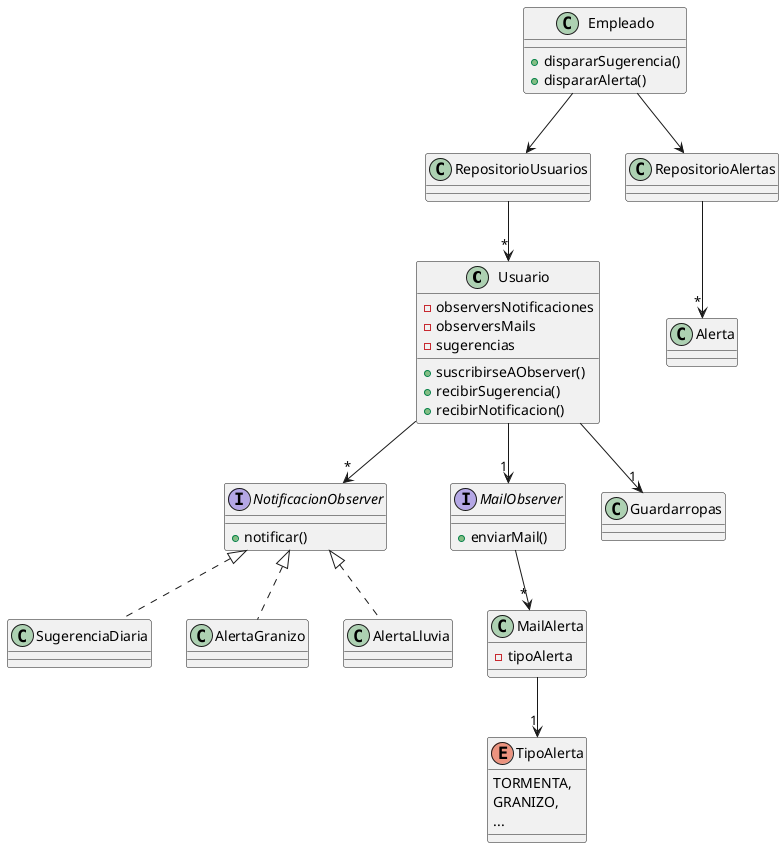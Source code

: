 @startuml sexta-iteracion

' Documento de patrón observer: https://docs.google.com/document/d/1h8Cce8faTG65RXoElPvAsPS-I8H2MxMbemzMcYCL56I/edit#
' Enunciado: https://docs.google.com/document/d/1NxqhJj70kt-_4aw-CawlISdJZyedzoOcLAVJAZVZISE/edit#

class Usuario {
    - observersNotificaciones
    - observersMails
    - sugerencias

    + suscribirseAObserver()
    + recibirSugerencia()
    + recibirNotificacion()
}

Interface NotificacionObserver {
    + notificar()
}

class SugerenciaDiaria implements NotificacionObserver {}

class AlertaGranizo implements NotificacionObserver {}

class AlertaLluvia implements NotificacionObserver {}

Usuario --> "*" NotificacionObserver

class RepositorioUsuarios {
}

class Empleado {
    + dispararSugerencia()
    + dispararAlerta()
}

Empleado --> RepositorioUsuarios

Empleado --> RepositorioAlertas

RepositorioUsuarios --> "*" Usuario

class RepositorioAlertas {}

Interface MailObserver {
    + enviarMail()
}

class MailAlerta {
    - tipoAlerta
}

enum TipoAlerta {
    TORMENTA, 
    GRANIZO,
    ...
}

MailAlerta --> "1" TipoAlerta

MailObserver --> "*" MailAlerta

Usuario --> "1" MailObserver

class Alerta {}

RepositorioAlertas --> "*" Alerta

class Guardarropas{}

Usuario --> "1" Guardarropas

@enduml